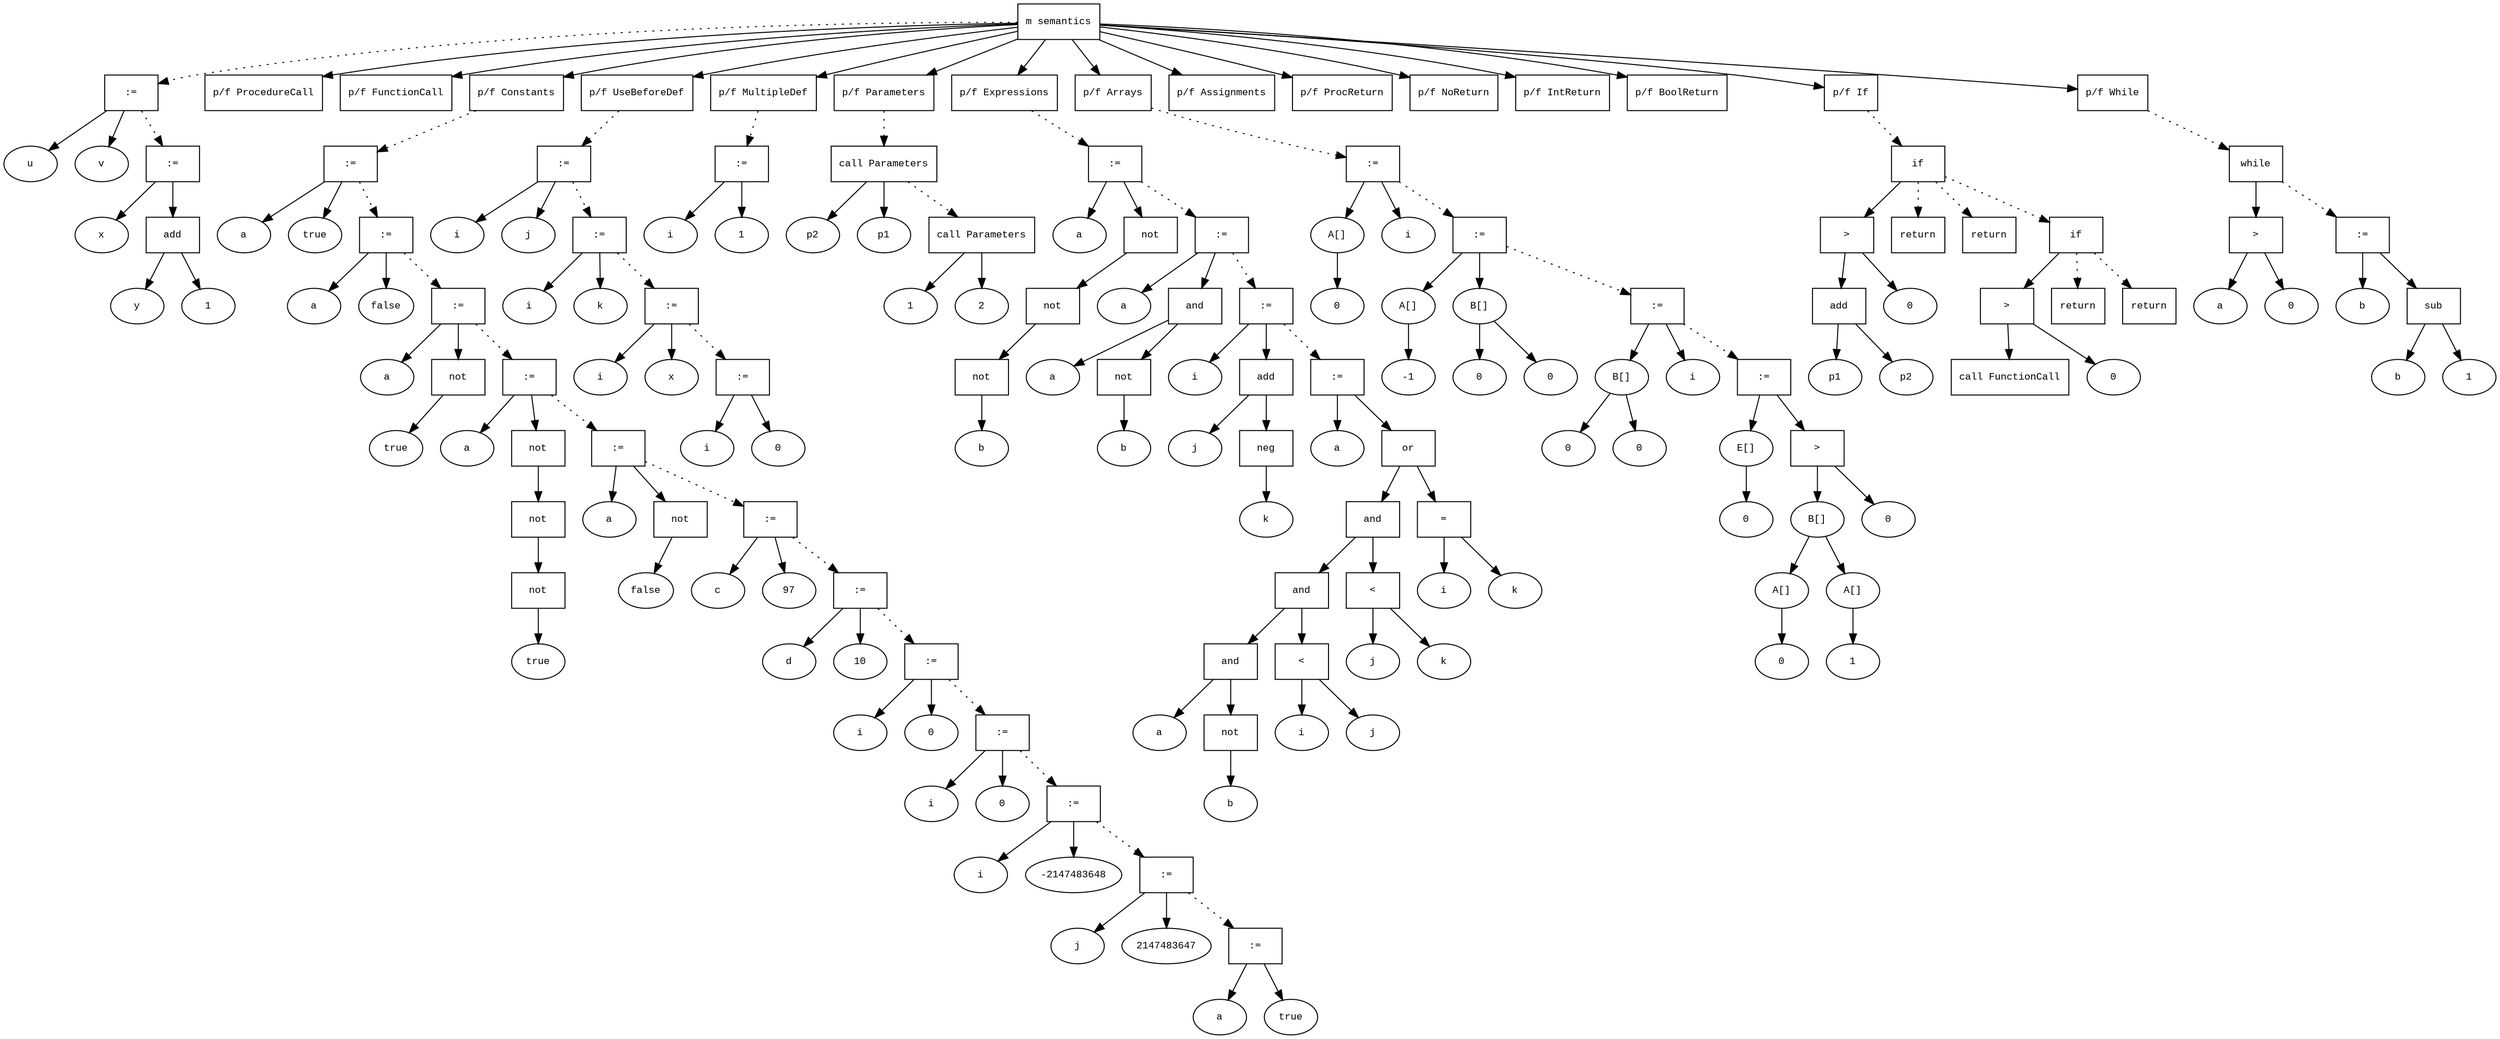 digraph AST {
  graph [fontname="Times New Roman",fontsize=10];
  node  [fontname="Courier New",fontsize=10];
  edge  [fontname="Times New Roman",fontsize=10];

  node0 [label="m semantics",shape=box];
  node166 [label=":=",shape=box];
  node164 [label="u",shape=ellipse];
  node166->node164;
  node165 [label="v",shape=ellipse];
  node166->node165;
  node0 -> node166 [style=dotted];
  node171 [label=":=",shape=box];
  node167 [label="x",shape=ellipse];
  node171->node167;
  node170 [label="add",shape=box];
  node168 [label="y",shape=ellipse];
  node170->node168;
  node169 [label="1",shape=ellipse];
  node170->node169;
  node171->node170;
  node166 -> node171 [style=dotted];
  node1 [label="p/f ProcedureCall",shape=box];
  node0 -> node1;
  node2 [label="p/f FunctionCall",shape=box];
  node0 -> node2;
  node3 [label="p/f Constants",shape=box];
  node6 [label=":=",shape=box];
  node4 [label="a",shape=ellipse];
  node6->node4;
  node5 [label="true",shape=ellipse];
  node6->node5;
  node3 -> node6 [style=dotted];
  node9 [label=":=",shape=box];
  node7 [label="a",shape=ellipse];
  node9->node7;
  node8 [label="false",shape=ellipse];
  node9->node8;
  node6 -> node9 [style=dotted];
  node13 [label=":=",shape=box];
  node10 [label="a",shape=ellipse];
  node13->node10;
  node12 [label="not",shape=box];
  node11 [label="true",shape=ellipse];
  node12->node11;
  node13->node12;
  node9 -> node13 [style=dotted];
  node19 [label=":=",shape=box];
  node14 [label="a",shape=ellipse];
  node19->node14;
  node18 [label="not",shape=box];
  node17 [label="not",shape=box];
  node16 [label="not",shape=box];
  node15 [label="true",shape=ellipse];
  node16->node15;
  node17->node16;
  node18->node17;
  node19->node18;
  node13 -> node19 [style=dotted];
  node23 [label=":=",shape=box];
  node20 [label="a",shape=ellipse];
  node23->node20;
  node22 [label="not",shape=box];
  node21 [label="false",shape=ellipse];
  node22->node21;
  node23->node22;
  node19 -> node23 [style=dotted];
  node26 [label=":=",shape=box];
  node24 [label="c",shape=ellipse];
  node26->node24;
  node25 [label="97",shape=ellipse];
  node26->node25;
  node23 -> node26 [style=dotted];
  node29 [label=":=",shape=box];
  node27 [label="d",shape=ellipse];
  node29->node27;
  node28 [label="10",shape=ellipse];
  node29->node28;
  node26 -> node29 [style=dotted];
  node32 [label=":=",shape=box];
  node30 [label="i",shape=ellipse];
  node32->node30;
  node31 [label="0",shape=ellipse];
  node32->node31;
  node29 -> node32 [style=dotted];
  node35 [label=":=",shape=box];
  node33 [label="i",shape=ellipse];
  node35->node33;
  node34 [label="0",shape=ellipse];
  node35->node34;
  node32 -> node35 [style=dotted];
  node38 [label=":=",shape=box];
  node36 [label="i",shape=ellipse];
  node38->node36;
  node37 [label="-2147483648",shape=ellipse];
  node38->node37;
  node35 -> node38 [style=dotted];
  node41 [label=":=",shape=box];
  node39 [label="j",shape=ellipse];
  node41->node39;
  node40 [label="2147483647",shape=ellipse];
  node41->node40;
  node38 -> node41 [style=dotted];
  node44 [label=":=",shape=box];
  node42 [label="a",shape=ellipse];
  node44->node42;
  node43 [label="true",shape=ellipse];
  node44->node43;
  node41 -> node44 [style=dotted];
  node0 -> node3;
  node45 [label="p/f UseBeforeDef",shape=box];
  node48 [label=":=",shape=box];
  node46 [label="i",shape=ellipse];
  node48->node46;
  node47 [label="j",shape=ellipse];
  node48->node47;
  node45 -> node48 [style=dotted];
  node51 [label=":=",shape=box];
  node49 [label="i",shape=ellipse];
  node51->node49;
  node50 [label="k",shape=ellipse];
  node51->node50;
  node48 -> node51 [style=dotted];
  node54 [label=":=",shape=box];
  node52 [label="i",shape=ellipse];
  node54->node52;
  node53 [label="x",shape=ellipse];
  node54->node53;
  node51 -> node54 [style=dotted];
  node57 [label=":=",shape=box];
  node55 [label="i",shape=ellipse];
  node57->node55;
  node56 [label="0",shape=ellipse];
  node57->node56;
  node54 -> node57 [style=dotted];
  node0 -> node45;
  node58 [label="p/f MultipleDef",shape=box];
  node61 [label=":=",shape=box];
  node59 [label="i",shape=ellipse];
  node61->node59;
  node60 [label="1",shape=ellipse];
  node61->node60;
  node58 -> node61 [style=dotted];
  node0 -> node58;
  node62 [label="p/f Parameters",shape=box];
  node63 [label="call Parameters",shape=box];
  node64 [label="p2",shape=ellipse];
  node63->node64;
  node65 [label="p1",shape=ellipse];
  node63->node65;
  node62 -> node63 [style=dotted];
  node67 [label="call Parameters",shape=box];
  node68 [label="1",shape=ellipse];
  node67->node68;
  node69 [label="2",shape=ellipse];
  node67->node69;
  node63 -> node67 [style=dotted];
  node0 -> node62;
  node71 [label="p/f Expressions",shape=box];
  node77 [label=":=",shape=box];
  node72 [label="a",shape=ellipse];
  node77->node72;
  node76 [label="not",shape=box];
  node75 [label="not",shape=box];
  node74 [label="not",shape=box];
  node73 [label="b",shape=ellipse];
  node74->node73;
  node75->node74;
  node76->node75;
  node77->node76;
  node71 -> node77 [style=dotted];
  node83 [label=":=",shape=box];
  node78 [label="a",shape=ellipse];
  node83->node78;
  node82 [label="and",shape=box];
  node79 [label="a",shape=ellipse];
  node82->node79;
  node81 [label="not",shape=box];
  node80 [label="b",shape=ellipse];
  node81->node80;
  node82->node81;
  node83->node82;
  node77 -> node83 [style=dotted];
  node89 [label=":=",shape=box];
  node84 [label="i",shape=ellipse];
  node89->node84;
  node88 [label="add",shape=box];
  node85 [label="j",shape=ellipse];
  node88->node85;
  node87 [label="neg",shape=box];
  node86 [label="k",shape=ellipse];
  node87->node86;
  node88->node87;
  node89->node88;
  node83 -> node89 [style=dotted];
  node107 [label=":=",shape=box];
  node90 [label="a",shape=ellipse];
  node107->node90;
  node106 [label="or",shape=box];
  node102 [label="and",shape=box];
  node98 [label="and",shape=box];
  node94 [label="and",shape=box];
  node91 [label="a",shape=ellipse];
  node94->node91;
  node93 [label="not",shape=box];
  node92 [label="b",shape=ellipse];
  node93->node92;
  node94->node93;
  node98->node94;
  node97 [label="<",shape=box];
  node95 [label="i",shape=ellipse];
  node97->node95;
  node96 [label="j",shape=ellipse];
  node97->node96;
  node98->node97;
  node102->node98;
  node101 [label="<",shape=box];
  node99 [label="j",shape=ellipse];
  node101->node99;
  node100 [label="k",shape=ellipse];
  node101->node100;
  node102->node101;
  node106->node102;
  node105 [label="=",shape=box];
  node103 [label="i",shape=ellipse];
  node105->node103;
  node104 [label="k",shape=ellipse];
  node105->node104;
  node106->node105;
  node107->node106;
  node89 -> node107 [style=dotted];
  node0 -> node71;
  node108 [label="p/f Arrays",shape=box];
  node112 [label=":=",shape=box];
  node109 [label="A[]",shape=ellipse];
  node110 [label="0",shape=ellipse];
  node109-> node110;
  node112->node109;
  node111 [label="i",shape=ellipse];
  node112->node111;
  node108 -> node112 [style=dotted];
  node118 [label=":=",shape=box];
  node113 [label="A[]",shape=ellipse];
  node114 [label="-1",shape=ellipse];
  node113-> node114;
  node118->node113;
  node115 [label="B[]",shape=ellipse];
  node116 [label="0",shape=ellipse];
  node115-> node116;
  node117 [label="0",shape=ellipse];
  node115-> node117;
  node118->node115;
  node112 -> node118 [style=dotted];
  node123 [label=":=",shape=box];
  node119 [label="B[]",shape=ellipse];
  node120 [label="0",shape=ellipse];
  node119-> node120;
  node121 [label="0",shape=ellipse];
  node119-> node121;
  node123->node119;
  node122 [label="i",shape=ellipse];
  node123->node122;
  node118 -> node123 [style=dotted];
  node133 [label=":=",shape=box];
  node124 [label="E[]",shape=ellipse];
  node125 [label="0",shape=ellipse];
  node124-> node125;
  node133->node124;
  node132 [label=">",shape=box];
  node126 [label="B[]",shape=ellipse];
  node127 [label="A[]",shape=ellipse];
  node128 [label="0",shape=ellipse];
  node127-> node128;
  node126-> node127;
  node129 [label="A[]",shape=ellipse];
  node130 [label="1",shape=ellipse];
  node129-> node130;
  node126-> node129;
  node132->node126;
  node131 [label="0",shape=ellipse];
  node132->node131;
  node133->node132;
  node123 -> node133 [style=dotted];
  node0 -> node108;
  node134 [label="p/f Assignments",shape=box];
  node0 -> node134;
  node135 [label="p/f ProcReturn",shape=box];
  node0 -> node135;
  node136 [label="p/f NoReturn",shape=box];
  node0 -> node136;
  node137 [label="p/f IntReturn",shape=box];
  node0 -> node137;
  node138 [label="p/f BoolReturn",shape=box];
  node0 -> node138;
  node139 [label="p/f If",shape=box];
  node147 [label="if",shape=box];
  node144 [label=">",shape=box];
  node142 [label="add",shape=box];
  node140 [label="p1",shape=ellipse];
  node142->node140;
  node141 [label="p2",shape=ellipse];
  node142->node141;
  node144->node142;
  node143 [label="0",shape=ellipse];
  node144->node143;
  node147->node144;
  node145 [label="return",shape=box];
  node147 -> node145 [style=dotted];
  node146 [label="return",shape=box];
  node147 -> node146 [style=dotted];
  node139 -> node147 [style=dotted];
  node153 [label="if",shape=box];
  node150 [label=">",shape=box];
  node148 [label="call FunctionCall",shape=box];
  node150->node148;
  node149 [label="0",shape=ellipse];
  node150->node149;
  node153->node150;
  node151 [label="return",shape=box];
  node153 -> node151 [style=dotted];
  node152 [label="return",shape=box];
  node153 -> node152 [style=dotted];
  node147 -> node153 [style=dotted];
  node0 -> node139;
  node154 [label="p/f While",shape=box];
  node163 [label="while",shape=box];
  node157 [label=">",shape=box];
  node155 [label="a",shape=ellipse];
  node157->node155;
  node156 [label="0",shape=ellipse];
  node157->node156;
  node163->node157;
  node162 [label=":=",shape=box];
  node158 [label="b",shape=ellipse];
  node162->node158;
  node161 [label="sub",shape=box];
  node159 [label="b",shape=ellipse];
  node161->node159;
  node160 [label="1",shape=ellipse];
  node161->node160;
  node162->node161;
  node163 -> node162 [style=dotted];
  node154 -> node163 [style=dotted];
  node0 -> node154;
}
